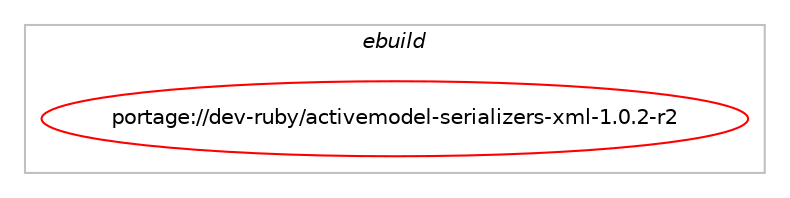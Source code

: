 digraph prolog {

# *************
# Graph options
# *************

newrank=true;
concentrate=true;
compound=true;
graph [rankdir=LR,fontname=Helvetica,fontsize=10,ranksep=1.5];#, ranksep=2.5, nodesep=0.2];
edge  [arrowhead=vee];
node  [fontname=Helvetica,fontsize=10];

# **********
# The ebuild
# **********

subgraph cluster_leftcol {
color=gray;
label=<<i>ebuild</i>>;
id [label="portage://dev-ruby/activemodel-serializers-xml-1.0.2-r2", color=red, width=4, href="../dev-ruby/activemodel-serializers-xml-1.0.2-r2.svg"];
}

# ****************
# The dependencies
# ****************

subgraph cluster_midcol {
color=gray;
label=<<i>dependencies</i>>;
subgraph cluster_compile {
fillcolor="#eeeeee";
style=filled;
label=<<i>compile</i>>;
# *** BEGIN UNKNOWN DEPENDENCY TYPE (TODO) ***
# id -> equal(use_conditional_group(positive,ruby_targets_ruby31,portage://dev-ruby/activemodel-serializers-xml-1.0.2-r2,[package_dependency(portage://dev-ruby/activemodel-serializers-xml-1.0.2-r2,install,no,dev-lang,ruby,none,[,,],[slot(3.1)],[])]))
# *** END UNKNOWN DEPENDENCY TYPE (TODO) ***

# *** BEGIN UNKNOWN DEPENDENCY TYPE (TODO) ***
# id -> equal(use_conditional_group(positive,ruby_targets_ruby31,portage://dev-ruby/activemodel-serializers-xml-1.0.2-r2,[package_dependency(portage://dev-ruby/activemodel-serializers-xml-1.0.2-r2,install,no,virtual,rubygems,none,[,,],[],[use(enable(ruby_targets_ruby31),negative)])]))
# *** END UNKNOWN DEPENDENCY TYPE (TODO) ***

# *** BEGIN UNKNOWN DEPENDENCY TYPE (TODO) ***
# id -> equal(use_conditional_group(positive,ruby_targets_ruby32,portage://dev-ruby/activemodel-serializers-xml-1.0.2-r2,[package_dependency(portage://dev-ruby/activemodel-serializers-xml-1.0.2-r2,install,no,dev-lang,ruby,none,[,,],[slot(3.2)],[])]))
# *** END UNKNOWN DEPENDENCY TYPE (TODO) ***

# *** BEGIN UNKNOWN DEPENDENCY TYPE (TODO) ***
# id -> equal(use_conditional_group(positive,ruby_targets_ruby32,portage://dev-ruby/activemodel-serializers-xml-1.0.2-r2,[package_dependency(portage://dev-ruby/activemodel-serializers-xml-1.0.2-r2,install,no,virtual,rubygems,none,[,,],[],[use(enable(ruby_targets_ruby32),negative)])]))
# *** END UNKNOWN DEPENDENCY TYPE (TODO) ***

}
subgraph cluster_compileandrun {
fillcolor="#eeeeee";
style=filled;
label=<<i>compile and run</i>>;
}
subgraph cluster_run {
fillcolor="#eeeeee";
style=filled;
label=<<i>run</i>>;
# *** BEGIN UNKNOWN DEPENDENCY TYPE (TODO) ***
# id -> equal(use_conditional_group(positive,ruby_targets_ruby31,portage://dev-ruby/activemodel-serializers-xml-1.0.2-r2,[package_dependency(portage://dev-ruby/activemodel-serializers-xml-1.0.2-r2,run,no,dev-lang,ruby,none,[,,],[slot(3.1)],[])]))
# *** END UNKNOWN DEPENDENCY TYPE (TODO) ***

# *** BEGIN UNKNOWN DEPENDENCY TYPE (TODO) ***
# id -> equal(use_conditional_group(positive,ruby_targets_ruby31,portage://dev-ruby/activemodel-serializers-xml-1.0.2-r2,[package_dependency(portage://dev-ruby/activemodel-serializers-xml-1.0.2-r2,run,no,dev-ruby,activesupport,greaterequal,[5,,,5],any_different_slot,[use(enable(ruby_targets_ruby31),negative)]),package_dependency(portage://dev-ruby/activemodel-serializers-xml-1.0.2-r2,run,no,dev-ruby,activemodel,greaterequal,[5,,,5],any_different_slot,[use(enable(ruby_targets_ruby31),negative)]),package_dependency(portage://dev-ruby/activemodel-serializers-xml-1.0.2-r2,run,no,dev-ruby,builder,equal,[3*,,,3*],any_different_slot,[use(enable(ruby_targets_ruby31),negative)]),package_dependency(portage://dev-ruby/activemodel-serializers-xml-1.0.2-r2,run,no,dev-ruby,builder,greaterequal,[3.1,,,3.1],any_different_slot,[use(enable(ruby_targets_ruby31),negative)])]))
# *** END UNKNOWN DEPENDENCY TYPE (TODO) ***

# *** BEGIN UNKNOWN DEPENDENCY TYPE (TODO) ***
# id -> equal(use_conditional_group(positive,ruby_targets_ruby31,portage://dev-ruby/activemodel-serializers-xml-1.0.2-r2,[package_dependency(portage://dev-ruby/activemodel-serializers-xml-1.0.2-r2,run,no,virtual,rubygems,none,[,,],[],[use(enable(ruby_targets_ruby31),negative)])]))
# *** END UNKNOWN DEPENDENCY TYPE (TODO) ***

# *** BEGIN UNKNOWN DEPENDENCY TYPE (TODO) ***
# id -> equal(use_conditional_group(positive,ruby_targets_ruby32,portage://dev-ruby/activemodel-serializers-xml-1.0.2-r2,[package_dependency(portage://dev-ruby/activemodel-serializers-xml-1.0.2-r2,run,no,dev-lang,ruby,none,[,,],[slot(3.2)],[])]))
# *** END UNKNOWN DEPENDENCY TYPE (TODO) ***

# *** BEGIN UNKNOWN DEPENDENCY TYPE (TODO) ***
# id -> equal(use_conditional_group(positive,ruby_targets_ruby32,portage://dev-ruby/activemodel-serializers-xml-1.0.2-r2,[package_dependency(portage://dev-ruby/activemodel-serializers-xml-1.0.2-r2,run,no,dev-ruby,activesupport,greaterequal,[5,,,5],any_different_slot,[use(enable(ruby_targets_ruby32),negative)]),package_dependency(portage://dev-ruby/activemodel-serializers-xml-1.0.2-r2,run,no,dev-ruby,activemodel,greaterequal,[5,,,5],any_different_slot,[use(enable(ruby_targets_ruby32),negative)]),package_dependency(portage://dev-ruby/activemodel-serializers-xml-1.0.2-r2,run,no,dev-ruby,builder,equal,[3*,,,3*],any_different_slot,[use(enable(ruby_targets_ruby32),negative)]),package_dependency(portage://dev-ruby/activemodel-serializers-xml-1.0.2-r2,run,no,dev-ruby,builder,greaterequal,[3.1,,,3.1],any_different_slot,[use(enable(ruby_targets_ruby32),negative)])]))
# *** END UNKNOWN DEPENDENCY TYPE (TODO) ***

# *** BEGIN UNKNOWN DEPENDENCY TYPE (TODO) ***
# id -> equal(use_conditional_group(positive,ruby_targets_ruby32,portage://dev-ruby/activemodel-serializers-xml-1.0.2-r2,[package_dependency(portage://dev-ruby/activemodel-serializers-xml-1.0.2-r2,run,no,virtual,rubygems,none,[,,],[],[use(enable(ruby_targets_ruby32),negative)])]))
# *** END UNKNOWN DEPENDENCY TYPE (TODO) ***

}
}

# **************
# The candidates
# **************

subgraph cluster_choices {
rank=same;
color=gray;
label=<<i>candidates</i>>;

}

}
